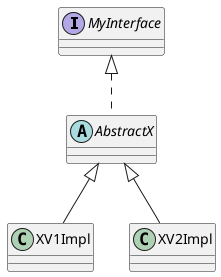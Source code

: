 @startuml

interface MyInterface

abstract class AbstractX implements MyInterface{
   
}

class XV1Impl extends AbstractX
class XV2Impl extends AbstractX

@enduml